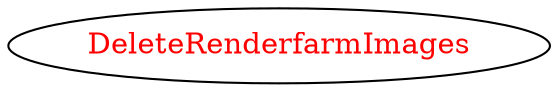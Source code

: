 digraph dependencyGraph {
 concentrate=true;
 ranksep="2.0";
 rankdir="LR"; 
 splines="ortho";
"DeleteRenderfarmImages" [fontcolor="red"];
}